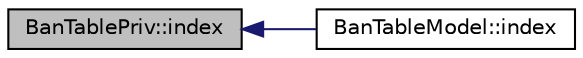 digraph "BanTablePriv::index"
{
  edge [fontname="Helvetica",fontsize="10",labelfontname="Helvetica",labelfontsize="10"];
  node [fontname="Helvetica",fontsize="10",shape=record];
  rankdir="LR";
  Node1 [label="BanTablePriv::index",height=0.2,width=0.4,color="black", fillcolor="grey75", style="filled", fontcolor="black"];
  Node1 -> Node2 [dir="back",color="midnightblue",fontsize="10",style="solid",fontname="Helvetica"];
  Node2 [label="BanTableModel::index",height=0.2,width=0.4,color="black", fillcolor="white", style="filled",URL="$class_ban_table_model.html#ae010501b0c3002dbd10ba13dd301cc64"];
}
